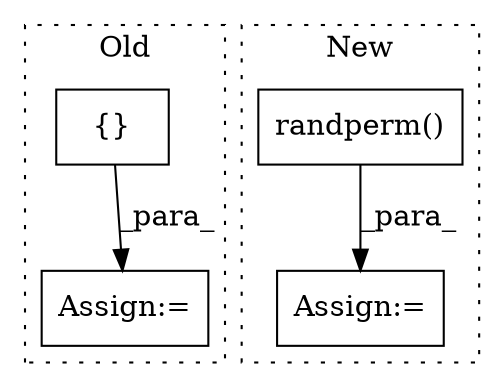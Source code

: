 digraph G {
subgraph cluster0 {
1 [label="{}" a="59" s="796,809" l="1,0" shape="box"];
4 [label="Assign:=" a="68" s="793" l="3" shape="box"];
label = "Old";
style="dotted";
}
subgraph cluster1 {
2 [label="randperm()" a="75" s="578,598" l="15,1" shape="box"];
3 [label="Assign:=" a="68" s="575" l="3" shape="box"];
label = "New";
style="dotted";
}
1 -> 4 [label="_para_"];
2 -> 3 [label="_para_"];
}